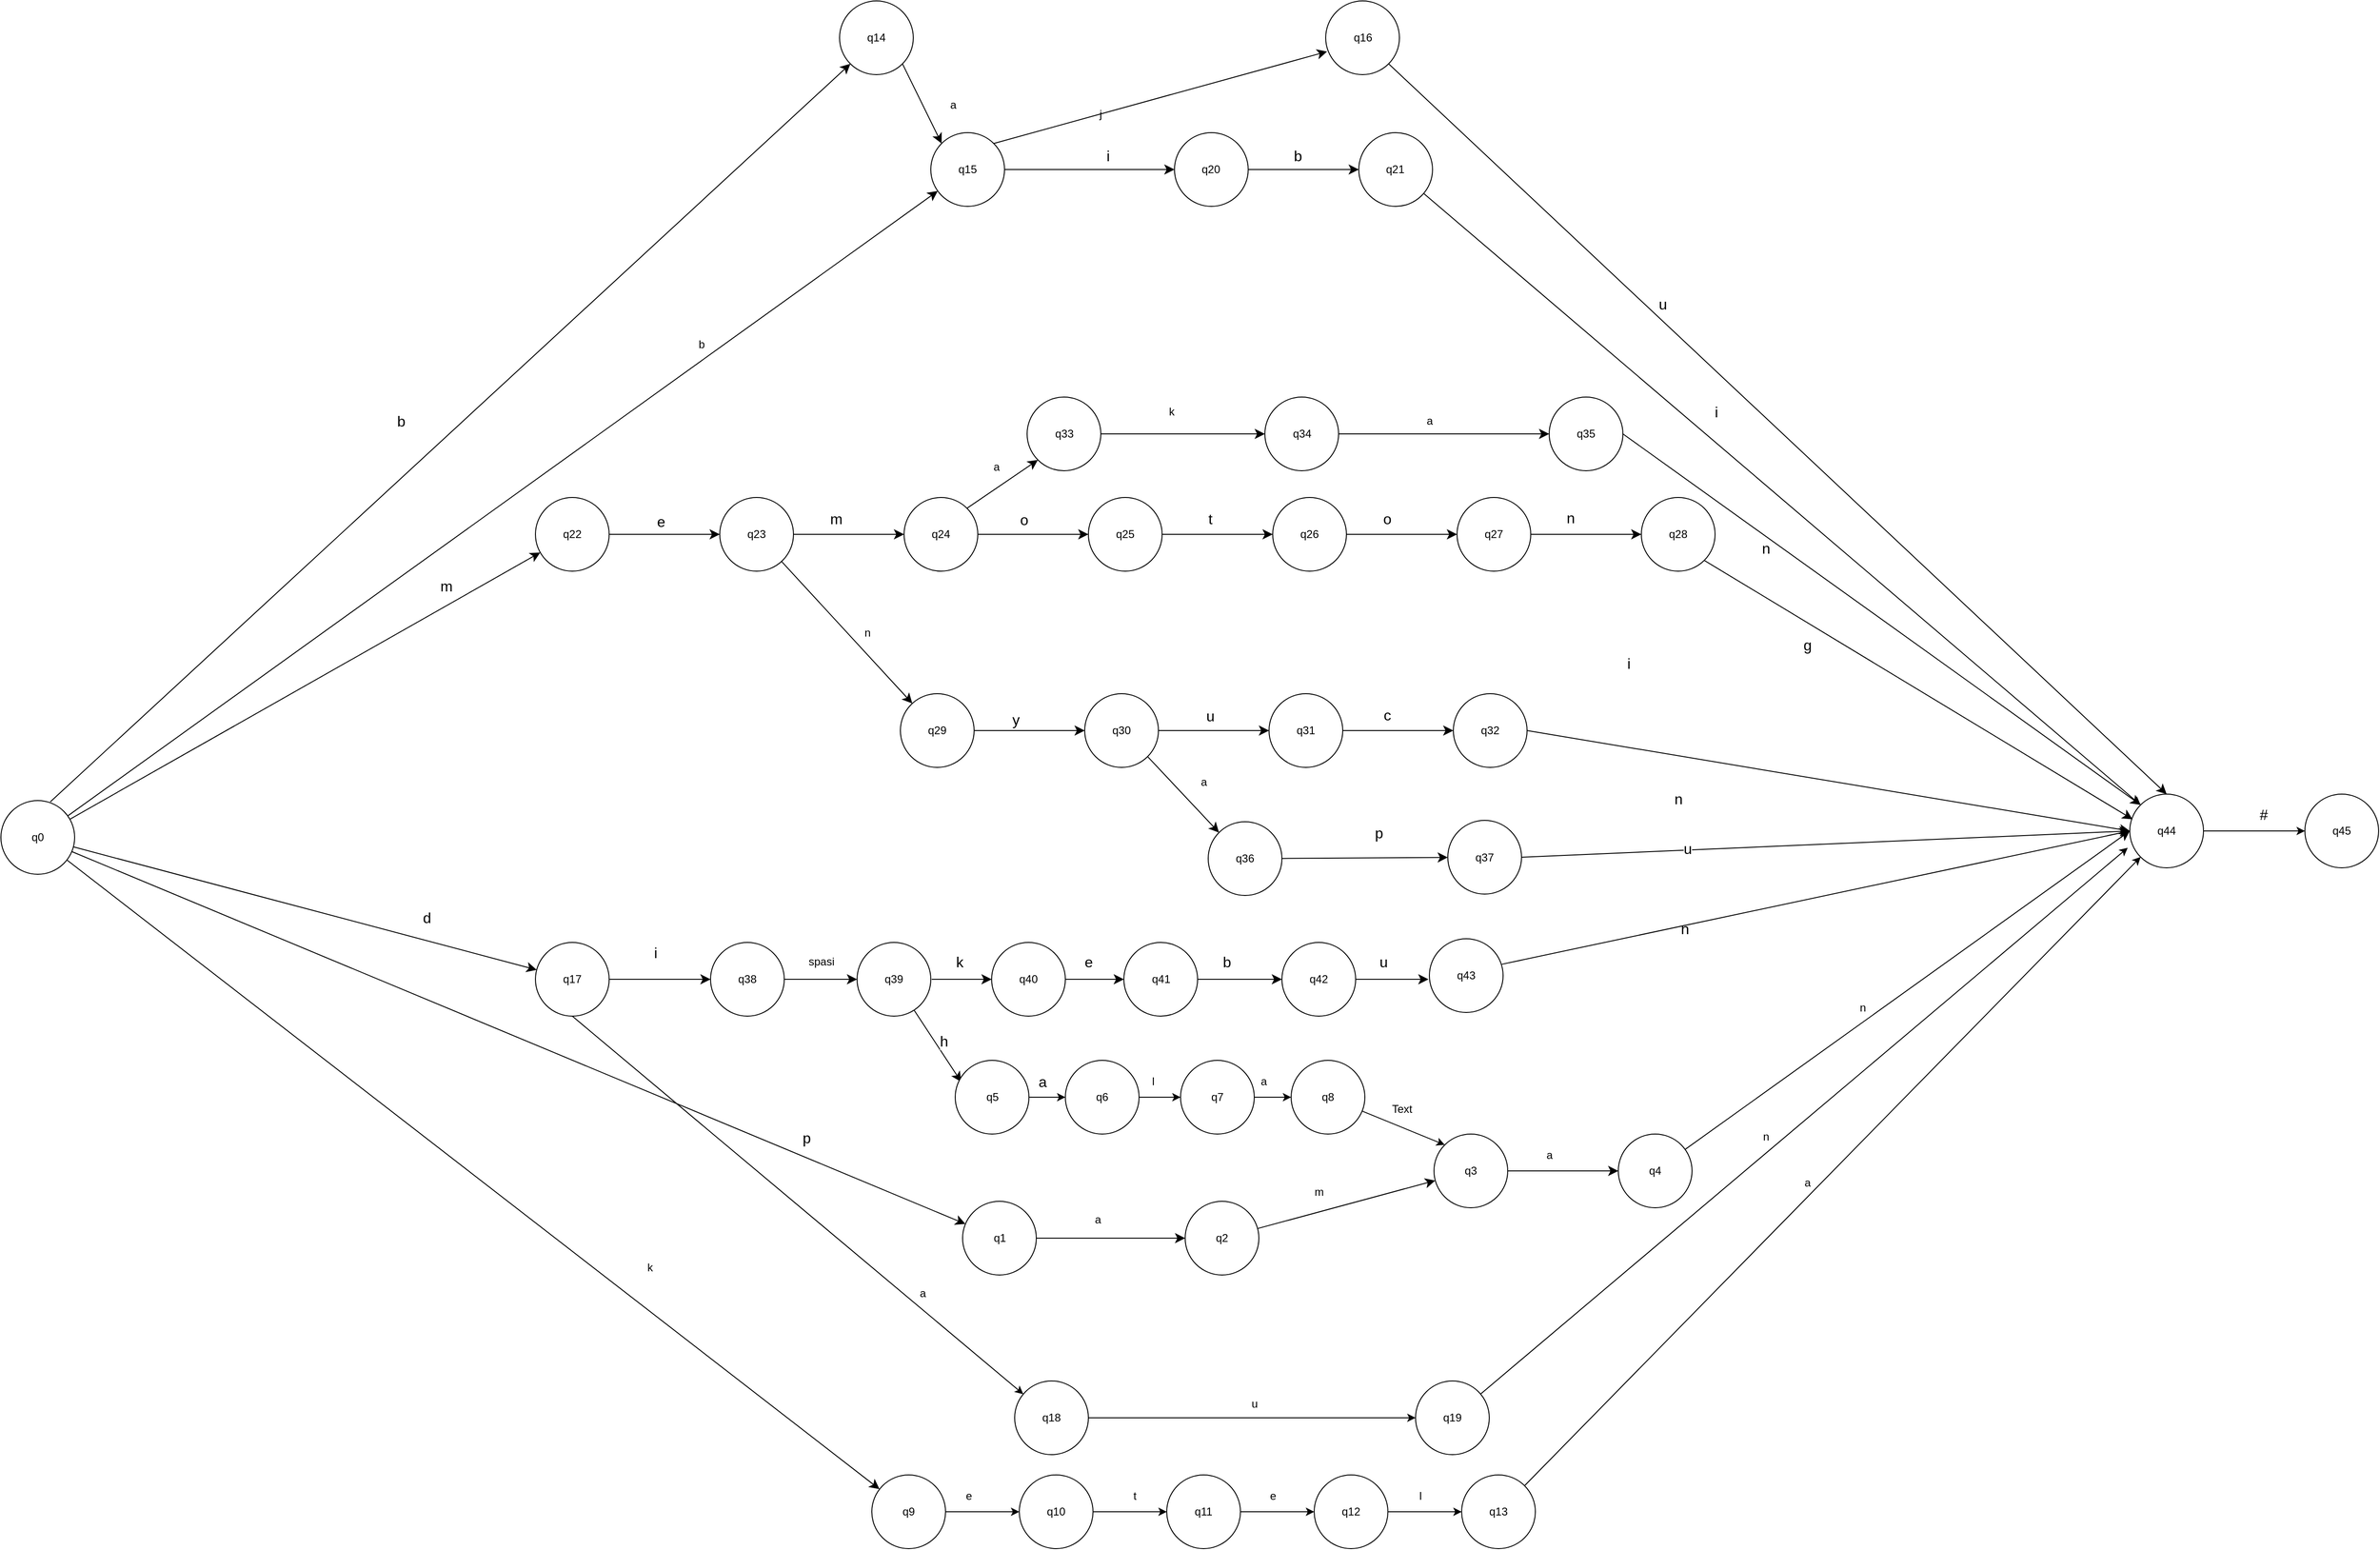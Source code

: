 <mxfile version="24.5.5" type="github">
  <diagram name="Page-1" id="Yy5H18B4V0a0MgWdvh8-">
    <mxGraphModel dx="4913" dy="2217" grid="0" gridSize="10" guides="1" tooltips="1" connect="1" arrows="1" fold="1" page="0" pageScale="1" pageWidth="850" pageHeight="1100" math="0" shadow="0">
      <root>
        <mxCell id="0" />
        <mxCell id="1" parent="0" />
        <mxCell id="9y2d5Tocywy3vzXFuplA-249" value="" style="edgeStyle=none;curved=1;rounded=0;orthogonalLoop=1;jettySize=auto;html=1;fontSize=12;startSize=8;endSize=8;" edge="1" parent="1" source="9y2d5Tocywy3vzXFuplA-254" target="9y2d5Tocywy3vzXFuplA-256">
          <mxGeometry relative="1" as="geometry" />
        </mxCell>
        <mxCell id="9y2d5Tocywy3vzXFuplA-250" value="" style="edgeStyle=none;curved=1;rounded=0;orthogonalLoop=1;jettySize=auto;html=1;fontSize=12;startSize=8;endSize=8;" edge="1" parent="1" source="9y2d5Tocywy3vzXFuplA-254" target="9y2d5Tocywy3vzXFuplA-268">
          <mxGeometry relative="1" as="geometry" />
        </mxCell>
        <mxCell id="9y2d5Tocywy3vzXFuplA-251" value="" style="edgeStyle=none;curved=1;rounded=0;orthogonalLoop=1;jettySize=auto;html=1;fontSize=12;startSize=8;endSize=8;" edge="1" parent="1" source="9y2d5Tocywy3vzXFuplA-254" target="9y2d5Tocywy3vzXFuplA-274">
          <mxGeometry relative="1" as="geometry" />
        </mxCell>
        <mxCell id="9y2d5Tocywy3vzXFuplA-252" value="" style="edgeStyle=none;curved=1;rounded=0;orthogonalLoop=1;jettySize=auto;html=1;fontSize=12;startSize=8;endSize=8;" edge="1" parent="1" source="9y2d5Tocywy3vzXFuplA-254" target="9y2d5Tocywy3vzXFuplA-302">
          <mxGeometry relative="1" as="geometry" />
        </mxCell>
        <mxCell id="9y2d5Tocywy3vzXFuplA-253" value="" style="edgeStyle=none;curved=1;rounded=0;orthogonalLoop=1;jettySize=auto;html=1;fontSize=12;startSize=8;endSize=8;" edge="1" parent="1" source="9y2d5Tocywy3vzXFuplA-254" target="9y2d5Tocywy3vzXFuplA-304">
          <mxGeometry relative="1" as="geometry" />
        </mxCell>
        <mxCell id="9y2d5Tocywy3vzXFuplA-254" value="q0" style="ellipse;whiteSpace=wrap;html=1;aspect=fixed;" vertex="1" parent="1">
          <mxGeometry x="-130" y="1018" width="80" height="80" as="geometry" />
        </mxCell>
        <mxCell id="9y2d5Tocywy3vzXFuplA-255" value="" style="edgeStyle=none;curved=1;rounded=0;orthogonalLoop=1;jettySize=auto;html=1;fontSize=12;startSize=8;endSize=8;" edge="1" parent="1" source="9y2d5Tocywy3vzXFuplA-256" target="9y2d5Tocywy3vzXFuplA-258">
          <mxGeometry relative="1" as="geometry" />
        </mxCell>
        <mxCell id="9y2d5Tocywy3vzXFuplA-256" value="q1" style="ellipse;whiteSpace=wrap;html=1;aspect=fixed;" vertex="1" parent="1">
          <mxGeometry x="913.5" y="1453" width="80" height="80" as="geometry" />
        </mxCell>
        <mxCell id="9y2d5Tocywy3vzXFuplA-257" value="" style="edgeStyle=none;curved=1;rounded=0;orthogonalLoop=1;jettySize=auto;html=1;fontSize=12;startSize=8;endSize=8;" edge="1" parent="1" source="9y2d5Tocywy3vzXFuplA-258" target="9y2d5Tocywy3vzXFuplA-260">
          <mxGeometry relative="1" as="geometry" />
        </mxCell>
        <mxCell id="9y2d5Tocywy3vzXFuplA-258" value="q2" style="ellipse;whiteSpace=wrap;html=1;aspect=fixed;" vertex="1" parent="1">
          <mxGeometry x="1155" y="1453" width="80" height="80" as="geometry" />
        </mxCell>
        <mxCell id="9y2d5Tocywy3vzXFuplA-259" value="" style="edgeStyle=none;curved=1;rounded=0;orthogonalLoop=1;jettySize=auto;html=1;fontSize=12;startSize=8;endSize=8;" edge="1" parent="1" source="9y2d5Tocywy3vzXFuplA-260" target="9y2d5Tocywy3vzXFuplA-262">
          <mxGeometry relative="1" as="geometry" />
        </mxCell>
        <mxCell id="9y2d5Tocywy3vzXFuplA-260" value="q3" style="ellipse;whiteSpace=wrap;html=1;aspect=fixed;" vertex="1" parent="1">
          <mxGeometry x="1425" y="1380" width="80" height="80" as="geometry" />
        </mxCell>
        <mxCell id="9y2d5Tocywy3vzXFuplA-261" value="" style="edgeStyle=none;curved=1;rounded=0;orthogonalLoop=1;jettySize=auto;html=1;fontSize=12;startSize=8;endSize=8;entryX=0;entryY=0.5;entryDx=0;entryDy=0;" edge="1" parent="1" source="9y2d5Tocywy3vzXFuplA-262" target="9y2d5Tocywy3vzXFuplA-265">
          <mxGeometry relative="1" as="geometry" />
        </mxCell>
        <mxCell id="9y2d5Tocywy3vzXFuplA-262" value="q4" style="ellipse;whiteSpace=wrap;html=1;aspect=fixed;" vertex="1" parent="1">
          <mxGeometry x="1625" y="1380" width="80" height="80" as="geometry" />
        </mxCell>
        <mxCell id="9y2d5Tocywy3vzXFuplA-263" value="p" style="text;html=1;align=center;verticalAlign=middle;resizable=0;points=[];autosize=1;strokeColor=none;fillColor=none;fontSize=16;" vertex="1" parent="1">
          <mxGeometry x="730" y="1368" width="27" height="31" as="geometry" />
        </mxCell>
        <mxCell id="9y2d5Tocywy3vzXFuplA-264" style="edgeStyle=orthogonalEdgeStyle;rounded=0;orthogonalLoop=1;jettySize=auto;html=1;" edge="1" parent="1" source="9y2d5Tocywy3vzXFuplA-265" target="9y2d5Tocywy3vzXFuplA-396">
          <mxGeometry relative="1" as="geometry" />
        </mxCell>
        <mxCell id="9y2d5Tocywy3vzXFuplA-265" value="q44" style="ellipse;whiteSpace=wrap;html=1;aspect=fixed;" vertex="1" parent="1">
          <mxGeometry x="2180" y="1011" width="80" height="80" as="geometry" />
        </mxCell>
        <mxCell id="9y2d5Tocywy3vzXFuplA-266" value="n" style="text;html=1;align=center;verticalAlign=middle;resizable=0;points=[];autosize=1;strokeColor=none;fillColor=none;fontSize=16;" vertex="1" parent="1">
          <mxGeometry x="1683" y="1141" width="27" height="31" as="geometry" />
        </mxCell>
        <mxCell id="9y2d5Tocywy3vzXFuplA-267" value="" style="edgeStyle=none;curved=1;rounded=0;orthogonalLoop=1;jettySize=auto;html=1;fontSize=12;startSize=8;endSize=8;" edge="1" parent="1" source="9y2d5Tocywy3vzXFuplA-268" target="9y2d5Tocywy3vzXFuplA-270">
          <mxGeometry relative="1" as="geometry" />
        </mxCell>
        <mxCell id="9y2d5Tocywy3vzXFuplA-268" value="q15" style="ellipse;whiteSpace=wrap;html=1;" vertex="1" parent="1">
          <mxGeometry x="879.0" y="293" width="80" height="80" as="geometry" />
        </mxCell>
        <mxCell id="9y2d5Tocywy3vzXFuplA-269" value="" style="edgeStyle=none;curved=1;rounded=0;orthogonalLoop=1;jettySize=auto;html=1;fontSize=12;startSize=8;endSize=8;" edge="1" parent="1" source="9y2d5Tocywy3vzXFuplA-270" target="9y2d5Tocywy3vzXFuplA-272">
          <mxGeometry relative="1" as="geometry" />
        </mxCell>
        <mxCell id="9y2d5Tocywy3vzXFuplA-270" value="q20" style="ellipse;whiteSpace=wrap;html=1;" vertex="1" parent="1">
          <mxGeometry x="1143.41" y="293" width="80" height="80" as="geometry" />
        </mxCell>
        <mxCell id="9y2d5Tocywy3vzXFuplA-271" style="rounded=0;orthogonalLoop=1;jettySize=auto;html=1;entryX=0;entryY=0;entryDx=0;entryDy=0;" edge="1" parent="1" source="9y2d5Tocywy3vzXFuplA-272" target="9y2d5Tocywy3vzXFuplA-265">
          <mxGeometry relative="1" as="geometry" />
        </mxCell>
        <mxCell id="9y2d5Tocywy3vzXFuplA-272" value="q21" style="ellipse;whiteSpace=wrap;html=1;" vertex="1" parent="1">
          <mxGeometry x="1343.41" y="293" width="80" height="80" as="geometry" />
        </mxCell>
        <mxCell id="9y2d5Tocywy3vzXFuplA-273" value="" style="edgeStyle=none;curved=1;rounded=0;orthogonalLoop=1;jettySize=auto;html=1;fontSize=12;startSize=8;endSize=8;" edge="1" parent="1" source="9y2d5Tocywy3vzXFuplA-274" target="9y2d5Tocywy3vzXFuplA-277">
          <mxGeometry relative="1" as="geometry" />
        </mxCell>
        <mxCell id="9y2d5Tocywy3vzXFuplA-274" value="q22" style="ellipse;whiteSpace=wrap;html=1;" vertex="1" parent="1">
          <mxGeometry x="450" y="689" width="80" height="80" as="geometry" />
        </mxCell>
        <mxCell id="9y2d5Tocywy3vzXFuplA-275" value="" style="edgeStyle=none;curved=1;rounded=0;orthogonalLoop=1;jettySize=auto;html=1;fontSize=12;startSize=8;endSize=8;" edge="1" parent="1" source="9y2d5Tocywy3vzXFuplA-277" target="9y2d5Tocywy3vzXFuplA-279">
          <mxGeometry relative="1" as="geometry" />
        </mxCell>
        <mxCell id="9y2d5Tocywy3vzXFuplA-276" value="" style="edgeStyle=none;curved=1;rounded=0;orthogonalLoop=1;jettySize=auto;html=1;fontSize=12;startSize=8;endSize=8;" edge="1" parent="1" source="9y2d5Tocywy3vzXFuplA-277" target="9y2d5Tocywy3vzXFuplA-289">
          <mxGeometry relative="1" as="geometry" />
        </mxCell>
        <mxCell id="9y2d5Tocywy3vzXFuplA-277" value="q23" style="ellipse;whiteSpace=wrap;html=1;" vertex="1" parent="1">
          <mxGeometry x="650" y="689" width="80" height="80" as="geometry" />
        </mxCell>
        <mxCell id="9y2d5Tocywy3vzXFuplA-278" value="" style="edgeStyle=none;curved=1;rounded=0;orthogonalLoop=1;jettySize=auto;html=1;fontSize=12;startSize=8;endSize=8;" edge="1" parent="1" source="9y2d5Tocywy3vzXFuplA-279" target="9y2d5Tocywy3vzXFuplA-281">
          <mxGeometry relative="1" as="geometry" />
        </mxCell>
        <mxCell id="9y2d5Tocywy3vzXFuplA-279" value="q24" style="ellipse;whiteSpace=wrap;html=1;" vertex="1" parent="1">
          <mxGeometry x="850" y="689" width="80" height="80" as="geometry" />
        </mxCell>
        <mxCell id="9y2d5Tocywy3vzXFuplA-280" value="" style="edgeStyle=none;curved=1;rounded=0;orthogonalLoop=1;jettySize=auto;html=1;fontSize=12;startSize=8;endSize=8;" edge="1" parent="1" source="9y2d5Tocywy3vzXFuplA-281" target="9y2d5Tocywy3vzXFuplA-283">
          <mxGeometry relative="1" as="geometry" />
        </mxCell>
        <mxCell id="9y2d5Tocywy3vzXFuplA-281" value="q25" style="ellipse;whiteSpace=wrap;html=1;" vertex="1" parent="1">
          <mxGeometry x="1050" y="689" width="80" height="80" as="geometry" />
        </mxCell>
        <mxCell id="9y2d5Tocywy3vzXFuplA-282" value="" style="edgeStyle=none;curved=1;rounded=0;orthogonalLoop=1;jettySize=auto;html=1;fontSize=12;startSize=8;endSize=8;" edge="1" parent="1" source="9y2d5Tocywy3vzXFuplA-283" target="9y2d5Tocywy3vzXFuplA-285">
          <mxGeometry relative="1" as="geometry" />
        </mxCell>
        <mxCell id="9y2d5Tocywy3vzXFuplA-283" value="q26" style="ellipse;whiteSpace=wrap;html=1;" vertex="1" parent="1">
          <mxGeometry x="1250" y="689" width="80" height="80" as="geometry" />
        </mxCell>
        <mxCell id="9y2d5Tocywy3vzXFuplA-284" value="" style="edgeStyle=none;curved=1;rounded=0;orthogonalLoop=1;jettySize=auto;html=1;fontSize=12;startSize=8;endSize=8;" edge="1" parent="1" source="9y2d5Tocywy3vzXFuplA-285" target="9y2d5Tocywy3vzXFuplA-287">
          <mxGeometry relative="1" as="geometry" />
        </mxCell>
        <mxCell id="9y2d5Tocywy3vzXFuplA-285" value="q27" style="ellipse;whiteSpace=wrap;html=1;" vertex="1" parent="1">
          <mxGeometry x="1450" y="689" width="80" height="80" as="geometry" />
        </mxCell>
        <mxCell id="9y2d5Tocywy3vzXFuplA-286" style="edgeStyle=none;curved=1;rounded=0;orthogonalLoop=1;jettySize=auto;html=1;exitX=1;exitY=1;exitDx=0;exitDy=0;entryX=0.037;entryY=0.341;entryDx=0;entryDy=0;fontSize=12;startSize=8;endSize=8;entryPerimeter=0;" edge="1" parent="1" source="9y2d5Tocywy3vzXFuplA-287" target="9y2d5Tocywy3vzXFuplA-265">
          <mxGeometry relative="1" as="geometry" />
        </mxCell>
        <mxCell id="9y2d5Tocywy3vzXFuplA-287" value="q28" style="ellipse;whiteSpace=wrap;html=1;" vertex="1" parent="1">
          <mxGeometry x="1650" y="689" width="80" height="80" as="geometry" />
        </mxCell>
        <mxCell id="9y2d5Tocywy3vzXFuplA-288" value="" style="edgeStyle=none;curved=1;rounded=0;orthogonalLoop=1;jettySize=auto;html=1;fontSize=12;startSize=8;endSize=8;" edge="1" parent="1" source="9y2d5Tocywy3vzXFuplA-289" target="9y2d5Tocywy3vzXFuplA-291">
          <mxGeometry relative="1" as="geometry" />
        </mxCell>
        <mxCell id="9y2d5Tocywy3vzXFuplA-289" value="q29" style="ellipse;whiteSpace=wrap;html=1;" vertex="1" parent="1">
          <mxGeometry x="846" y="902" width="80" height="80" as="geometry" />
        </mxCell>
        <mxCell id="9y2d5Tocywy3vzXFuplA-290" value="" style="edgeStyle=none;curved=1;rounded=0;orthogonalLoop=1;jettySize=auto;html=1;fontSize=12;startSize=8;endSize=8;" edge="1" parent="1" source="9y2d5Tocywy3vzXFuplA-291" target="9y2d5Tocywy3vzXFuplA-293">
          <mxGeometry relative="1" as="geometry" />
        </mxCell>
        <mxCell id="9y2d5Tocywy3vzXFuplA-291" value="q30" style="ellipse;whiteSpace=wrap;html=1;" vertex="1" parent="1">
          <mxGeometry x="1046" y="902" width="80" height="80" as="geometry" />
        </mxCell>
        <mxCell id="9y2d5Tocywy3vzXFuplA-292" value="" style="edgeStyle=none;curved=1;rounded=0;orthogonalLoop=1;jettySize=auto;html=1;fontSize=12;startSize=8;endSize=8;" edge="1" parent="1" source="9y2d5Tocywy3vzXFuplA-293" target="9y2d5Tocywy3vzXFuplA-295">
          <mxGeometry relative="1" as="geometry" />
        </mxCell>
        <mxCell id="9y2d5Tocywy3vzXFuplA-293" value="q31" style="ellipse;whiteSpace=wrap;html=1;" vertex="1" parent="1">
          <mxGeometry x="1246" y="902" width="80" height="80" as="geometry" />
        </mxCell>
        <mxCell id="9y2d5Tocywy3vzXFuplA-294" style="edgeStyle=none;curved=1;rounded=0;orthogonalLoop=1;jettySize=auto;html=1;exitX=1;exitY=0.5;exitDx=0;exitDy=0;fontSize=12;startSize=8;endSize=8;entryX=0;entryY=0.5;entryDx=0;entryDy=0;" edge="1" parent="1" source="9y2d5Tocywy3vzXFuplA-295" target="9y2d5Tocywy3vzXFuplA-265">
          <mxGeometry relative="1" as="geometry">
            <mxPoint x="2170" y="1050" as="targetPoint" />
          </mxGeometry>
        </mxCell>
        <mxCell id="9y2d5Tocywy3vzXFuplA-295" value="q32" style="ellipse;whiteSpace=wrap;html=1;" vertex="1" parent="1">
          <mxGeometry x="1446" y="902" width="80" height="80" as="geometry" />
        </mxCell>
        <mxCell id="9y2d5Tocywy3vzXFuplA-296" value="" style="edgeStyle=none;curved=1;rounded=0;orthogonalLoop=1;jettySize=auto;html=1;fontSize=12;startSize=8;endSize=8;" edge="1" parent="1" source="9y2d5Tocywy3vzXFuplA-297" target="9y2d5Tocywy3vzXFuplA-298">
          <mxGeometry relative="1" as="geometry" />
        </mxCell>
        <mxCell id="9y2d5Tocywy3vzXFuplA-297" value="q36" style="ellipse;whiteSpace=wrap;html=1;" vertex="1" parent="1">
          <mxGeometry x="1180" y="1041" width="80" height="80" as="geometry" />
        </mxCell>
        <mxCell id="9y2d5Tocywy3vzXFuplA-298" value="q37" style="ellipse;whiteSpace=wrap;html=1;" vertex="1" parent="1">
          <mxGeometry x="1440" y="1039.5" width="80" height="80" as="geometry" />
        </mxCell>
        <mxCell id="9y2d5Tocywy3vzXFuplA-299" style="edgeStyle=none;curved=1;rounded=0;orthogonalLoop=1;jettySize=auto;html=1;exitX=1;exitY=0.5;exitDx=0;exitDy=0;entryX=0;entryY=0.5;entryDx=0;entryDy=0;fontSize=12;startSize=8;endSize=8;" edge="1" parent="1" source="9y2d5Tocywy3vzXFuplA-298" target="9y2d5Tocywy3vzXFuplA-265">
          <mxGeometry relative="1" as="geometry" />
        </mxCell>
        <mxCell id="9y2d5Tocywy3vzXFuplA-300" value="&lt;font style=&quot;font-size: 16px;&quot;&gt;u&lt;/font&gt;" style="edgeLabel;html=1;align=center;verticalAlign=middle;resizable=0;points=[];" connectable="0" vertex="1" parent="9y2d5Tocywy3vzXFuplA-299">
          <mxGeometry x="-0.453" y="2" relative="1" as="geometry">
            <mxPoint as="offset" />
          </mxGeometry>
        </mxCell>
        <mxCell id="9y2d5Tocywy3vzXFuplA-301" value="" style="rounded=0;orthogonalLoop=1;jettySize=auto;html=1;exitX=0.5;exitY=1;exitDx=0;exitDy=0;" edge="1" parent="1" source="9y2d5Tocywy3vzXFuplA-302" target="9y2d5Tocywy3vzXFuplA-384">
          <mxGeometry relative="1" as="geometry" />
        </mxCell>
        <mxCell id="9y2d5Tocywy3vzXFuplA-302" value="q17" style="ellipse;whiteSpace=wrap;html=1;" vertex="1" parent="1">
          <mxGeometry x="450" y="1172" width="80" height="80" as="geometry" />
        </mxCell>
        <mxCell id="9y2d5Tocywy3vzXFuplA-303" value="" style="edgeStyle=orthogonalEdgeStyle;rounded=0;orthogonalLoop=1;jettySize=auto;html=1;" edge="1" parent="1" source="9y2d5Tocywy3vzXFuplA-304" target="9y2d5Tocywy3vzXFuplA-367">
          <mxGeometry relative="1" as="geometry" />
        </mxCell>
        <mxCell id="9y2d5Tocywy3vzXFuplA-304" value="q9" style="ellipse;whiteSpace=wrap;html=1;" vertex="1" parent="1">
          <mxGeometry x="815" y="1750" width="80" height="80" as="geometry" />
        </mxCell>
        <mxCell id="9y2d5Tocywy3vzXFuplA-305" value="b" style="text;html=1;align=center;verticalAlign=middle;resizable=0;points=[];autosize=1;strokeColor=none;fillColor=none;fontSize=16;" vertex="1" parent="1">
          <mxGeometry x="290" y="590" width="27" height="31" as="geometry" />
        </mxCell>
        <mxCell id="9y2d5Tocywy3vzXFuplA-306" value="i" style="text;html=1;align=center;verticalAlign=middle;resizable=0;points=[];autosize=1;strokeColor=none;fillColor=none;fontSize=16;" vertex="1" parent="1">
          <mxGeometry x="1059.91" y="302.5" width="22" height="31" as="geometry" />
        </mxCell>
        <mxCell id="9y2d5Tocywy3vzXFuplA-307" value="b" style="text;html=1;align=center;verticalAlign=middle;resizable=0;points=[];autosize=1;strokeColor=none;fillColor=none;fontSize=16;" vertex="1" parent="1">
          <mxGeometry x="1263.41" y="302.5" width="27" height="31" as="geometry" />
        </mxCell>
        <mxCell id="9y2d5Tocywy3vzXFuplA-308" value="i" style="text;html=1;align=center;verticalAlign=middle;resizable=0;points=[];autosize=1;strokeColor=none;fillColor=none;fontSize=16;" vertex="1" parent="1">
          <mxGeometry x="1720" y="580" width="22" height="31" as="geometry" />
        </mxCell>
        <mxCell id="9y2d5Tocywy3vzXFuplA-309" value="m" style="text;html=1;align=center;verticalAlign=middle;resizable=0;points=[];autosize=1;strokeColor=none;fillColor=none;fontSize=16;" vertex="1" parent="1">
          <mxGeometry x="337" y="769" width="31" height="31" as="geometry" />
        </mxCell>
        <mxCell id="9y2d5Tocywy3vzXFuplA-310" value="e" style="text;html=1;align=center;verticalAlign=middle;resizable=0;points=[];autosize=1;strokeColor=none;fillColor=none;fontSize=16;" vertex="1" parent="1">
          <mxGeometry x="572.5" y="699.5" width="27" height="31" as="geometry" />
        </mxCell>
        <mxCell id="9y2d5Tocywy3vzXFuplA-311" value="m" style="text;html=1;align=center;verticalAlign=middle;resizable=0;points=[];autosize=1;strokeColor=none;fillColor=none;fontSize=16;" vertex="1" parent="1">
          <mxGeometry x="760.5" y="696.5" width="31" height="31" as="geometry" />
        </mxCell>
        <mxCell id="9y2d5Tocywy3vzXFuplA-312" value="o" style="text;html=1;align=center;verticalAlign=middle;resizable=0;points=[];autosize=1;strokeColor=none;fillColor=none;fontSize=16;" vertex="1" parent="1">
          <mxGeometry x="966.5" y="697.5" width="27" height="31" as="geometry" />
        </mxCell>
        <mxCell id="9y2d5Tocywy3vzXFuplA-313" value="t" style="text;html=1;align=center;verticalAlign=middle;resizable=0;points=[];autosize=1;strokeColor=none;fillColor=none;fontSize=16;" vertex="1" parent="1">
          <mxGeometry x="1170.5" y="696.5" width="22" height="31" as="geometry" />
        </mxCell>
        <mxCell id="9y2d5Tocywy3vzXFuplA-314" value="o" style="text;html=1;align=center;verticalAlign=middle;resizable=0;points=[];autosize=1;strokeColor=none;fillColor=none;fontSize=16;" vertex="1" parent="1">
          <mxGeometry x="1360.5" y="696.5" width="27" height="31" as="geometry" />
        </mxCell>
        <mxCell id="9y2d5Tocywy3vzXFuplA-315" value="n" style="text;html=1;align=center;verticalAlign=middle;resizable=0;points=[];autosize=1;strokeColor=none;fillColor=none;fontSize=16;" vertex="1" parent="1">
          <mxGeometry x="1559.5" y="695.5" width="27" height="31" as="geometry" />
        </mxCell>
        <mxCell id="9y2d5Tocywy3vzXFuplA-316" value="g" style="text;html=1;align=center;verticalAlign=middle;resizable=0;points=[];autosize=1;strokeColor=none;fillColor=none;fontSize=16;" vertex="1" parent="1">
          <mxGeometry x="1816.5" y="833" width="27" height="31" as="geometry" />
        </mxCell>
        <mxCell id="9y2d5Tocywy3vzXFuplA-317" value="y" style="text;html=1;align=center;verticalAlign=middle;resizable=0;points=[];autosize=1;strokeColor=none;fillColor=none;fontSize=16;" vertex="1" parent="1">
          <mxGeometry x="955.5" y="914.5" width="30" height="30" as="geometry" />
        </mxCell>
        <mxCell id="9y2d5Tocywy3vzXFuplA-318" value="u" style="text;html=1;align=center;verticalAlign=middle;resizable=0;points=[];autosize=1;strokeColor=none;fillColor=none;fontSize=16;" vertex="1" parent="1">
          <mxGeometry x="1168.5" y="910" width="27" height="31" as="geometry" />
        </mxCell>
        <mxCell id="9y2d5Tocywy3vzXFuplA-319" value="c" style="text;html=1;align=center;verticalAlign=middle;resizable=0;points=[];autosize=1;strokeColor=none;fillColor=none;fontSize=16;" vertex="1" parent="1">
          <mxGeometry x="1360.5" y="909.5" width="26" height="31" as="geometry" />
        </mxCell>
        <mxCell id="9y2d5Tocywy3vzXFuplA-320" value="i" style="text;html=1;align=center;verticalAlign=middle;resizable=0;points=[];autosize=1;strokeColor=none;fillColor=none;fontSize=16;" vertex="1" parent="1">
          <mxGeometry x="1625" y="853" width="22" height="31" as="geometry" />
        </mxCell>
        <mxCell id="9y2d5Tocywy3vzXFuplA-321" value="p" style="text;html=1;align=center;verticalAlign=middle;resizable=0;points=[];autosize=1;strokeColor=none;fillColor=none;fontSize=16;" vertex="1" parent="1">
          <mxGeometry x="1350" y="1038" width="30" height="30" as="geometry" />
        </mxCell>
        <mxCell id="9y2d5Tocywy3vzXFuplA-322" value="n" style="text;html=1;align=center;verticalAlign=middle;resizable=0;points=[];autosize=1;strokeColor=none;fillColor=none;" vertex="1" parent="1">
          <mxGeometry x="795" y="821" width="30" height="30" as="geometry" />
        </mxCell>
        <mxCell id="9y2d5Tocywy3vzXFuplA-323" value="" style="edgeStyle=none;curved=1;rounded=0;orthogonalLoop=1;jettySize=auto;html=1;fontSize=12;startSize=8;endSize=8;exitX=1;exitY=1;exitDx=0;exitDy=0;entryX=0;entryY=0;entryDx=0;entryDy=0;" edge="1" parent="1" source="9y2d5Tocywy3vzXFuplA-291" target="9y2d5Tocywy3vzXFuplA-297">
          <mxGeometry relative="1" as="geometry">
            <mxPoint x="1126" y="1013" as="sourcePoint" />
            <mxPoint x="1180" y="1063" as="targetPoint" />
          </mxGeometry>
        </mxCell>
        <mxCell id="9y2d5Tocywy3vzXFuplA-324" value="a" style="text;html=1;align=center;verticalAlign=middle;resizable=0;points=[];autosize=1;strokeColor=none;fillColor=none;" vertex="1" parent="1">
          <mxGeometry x="1160" y="983" width="30" height="30" as="geometry" />
        </mxCell>
        <mxCell id="9y2d5Tocywy3vzXFuplA-325" value="q33" style="ellipse;whiteSpace=wrap;html=1;" vertex="1" parent="1">
          <mxGeometry x="983.5" y="580" width="80" height="80" as="geometry" />
        </mxCell>
        <mxCell id="9y2d5Tocywy3vzXFuplA-326" value="q34" style="ellipse;whiteSpace=wrap;html=1;" vertex="1" parent="1">
          <mxGeometry x="1241.5" y="580" width="80" height="80" as="geometry" />
        </mxCell>
        <mxCell id="9y2d5Tocywy3vzXFuplA-327" value="q35" style="ellipse;whiteSpace=wrap;html=1;" vertex="1" parent="1">
          <mxGeometry x="1550" y="580" width="80" height="80" as="geometry" />
        </mxCell>
        <mxCell id="9y2d5Tocywy3vzXFuplA-328" value="" style="edgeStyle=none;curved=1;rounded=0;orthogonalLoop=1;jettySize=auto;html=1;fontSize=12;startSize=8;endSize=8;exitX=1;exitY=0;exitDx=0;exitDy=0;entryX=0;entryY=1;entryDx=0;entryDy=0;" edge="1" parent="1" source="9y2d5Tocywy3vzXFuplA-279" target="9y2d5Tocywy3vzXFuplA-325">
          <mxGeometry relative="1" as="geometry">
            <mxPoint x="895" y="673" as="sourcePoint" />
            <mxPoint x="1015" y="673" as="targetPoint" />
          </mxGeometry>
        </mxCell>
        <mxCell id="9y2d5Tocywy3vzXFuplA-329" value="a" style="text;html=1;align=center;verticalAlign=middle;resizable=0;points=[];autosize=1;strokeColor=none;fillColor=none;" vertex="1" parent="1">
          <mxGeometry x="935" y="641" width="30" height="30" as="geometry" />
        </mxCell>
        <mxCell id="9y2d5Tocywy3vzXFuplA-330" value="" style="edgeStyle=none;curved=1;rounded=0;orthogonalLoop=1;jettySize=auto;html=1;fontSize=12;startSize=8;endSize=8;exitX=1;exitY=0.5;exitDx=0;exitDy=0;entryX=0;entryY=0.5;entryDx=0;entryDy=0;" edge="1" parent="1" source="9y2d5Tocywy3vzXFuplA-325" target="9y2d5Tocywy3vzXFuplA-326">
          <mxGeometry relative="1" as="geometry">
            <mxPoint x="1075.5" y="635.5" as="sourcePoint" />
            <mxPoint x="1195.5" y="635.5" as="targetPoint" />
          </mxGeometry>
        </mxCell>
        <mxCell id="9y2d5Tocywy3vzXFuplA-331" value="k" style="text;html=1;align=center;verticalAlign=middle;resizable=0;points=[];autosize=1;strokeColor=none;fillColor=none;" vertex="1" parent="1">
          <mxGeometry x="1125" y="581" width="30" height="30" as="geometry" />
        </mxCell>
        <mxCell id="9y2d5Tocywy3vzXFuplA-332" value="" style="edgeStyle=none;curved=1;rounded=0;orthogonalLoop=1;jettySize=auto;html=1;fontSize=12;startSize=8;endSize=8;exitX=1;exitY=0.5;exitDx=0;exitDy=0;entryX=0;entryY=0.5;entryDx=0;entryDy=0;" edge="1" parent="1" source="9y2d5Tocywy3vzXFuplA-326" target="9y2d5Tocywy3vzXFuplA-327">
          <mxGeometry relative="1" as="geometry">
            <mxPoint x="1387.5" y="619.17" as="sourcePoint" />
            <mxPoint x="1507.5" y="619.17" as="targetPoint" />
          </mxGeometry>
        </mxCell>
        <mxCell id="9y2d5Tocywy3vzXFuplA-333" value="a" style="text;html=1;align=center;verticalAlign=middle;resizable=0;points=[];autosize=1;strokeColor=none;fillColor=none;" vertex="1" parent="1">
          <mxGeometry x="1405" y="591" width="30" height="30" as="geometry" />
        </mxCell>
        <mxCell id="9y2d5Tocywy3vzXFuplA-334" value="" style="edgeStyle=none;curved=1;rounded=0;orthogonalLoop=1;jettySize=auto;html=1;fontSize=12;startSize=8;endSize=8;exitX=1;exitY=0.5;exitDx=0;exitDy=0;entryX=0;entryY=0;entryDx=0;entryDy=0;" edge="1" parent="1" source="9y2d5Tocywy3vzXFuplA-327" target="9y2d5Tocywy3vzXFuplA-265">
          <mxGeometry relative="1" as="geometry">
            <mxPoint x="1650" y="518" as="sourcePoint" />
            <mxPoint x="1770" y="518" as="targetPoint" />
          </mxGeometry>
        </mxCell>
        <mxCell id="9y2d5Tocywy3vzXFuplA-335" value="&lt;font style=&quot;font-size: 16px;&quot;&gt;n&lt;/font&gt;" style="text;html=1;align=center;verticalAlign=middle;resizable=0;points=[];autosize=1;strokeColor=none;fillColor=none;" vertex="1" parent="1">
          <mxGeometry x="1770" y="728.5" width="30" height="30" as="geometry" />
        </mxCell>
        <mxCell id="9y2d5Tocywy3vzXFuplA-336" value="" style="edgeStyle=none;curved=1;rounded=0;orthogonalLoop=1;jettySize=auto;html=1;fontSize=12;startSize=8;endSize=8;exitX=1;exitY=0.5;exitDx=0;exitDy=0;" edge="1" parent="1" source="9y2d5Tocywy3vzXFuplA-302" target="9y2d5Tocywy3vzXFuplA-337">
          <mxGeometry relative="1" as="geometry">
            <mxPoint x="550" y="1200" as="sourcePoint" />
            <mxPoint x="670" y="1200" as="targetPoint" />
            <Array as="points" />
          </mxGeometry>
        </mxCell>
        <mxCell id="9y2d5Tocywy3vzXFuplA-337" value="q38" style="ellipse;whiteSpace=wrap;html=1;" vertex="1" parent="1">
          <mxGeometry x="640" y="1172" width="80" height="80" as="geometry" />
        </mxCell>
        <mxCell id="9y2d5Tocywy3vzXFuplA-338" value="&lt;font style=&quot;font-size: 16px;&quot;&gt;i&lt;/font&gt;" style="text;html=1;align=center;verticalAlign=middle;resizable=0;points=[];autosize=1;strokeColor=none;fillColor=none;" vertex="1" parent="1">
          <mxGeometry x="565" y="1168" width="30" height="30" as="geometry" />
        </mxCell>
        <mxCell id="9y2d5Tocywy3vzXFuplA-339" value="q39" style="ellipse;whiteSpace=wrap;html=1;" vertex="1" parent="1">
          <mxGeometry x="799" y="1172" width="80" height="80" as="geometry" />
        </mxCell>
        <mxCell id="9y2d5Tocywy3vzXFuplA-340" value="" style="edgeStyle=none;curved=1;rounded=0;orthogonalLoop=1;jettySize=auto;html=1;fontSize=12;startSize=8;endSize=8;exitX=1;exitY=0.5;exitDx=0;exitDy=0;entryX=0;entryY=0.5;entryDx=0;entryDy=0;" edge="1" parent="1" source="9y2d5Tocywy3vzXFuplA-337" target="9y2d5Tocywy3vzXFuplA-339">
          <mxGeometry relative="1" as="geometry">
            <mxPoint x="728.5" y="1222" as="sourcePoint" />
            <mxPoint x="800" y="1220" as="targetPoint" />
            <Array as="points" />
          </mxGeometry>
        </mxCell>
        <mxCell id="9y2d5Tocywy3vzXFuplA-341" value="spasi" style="text;html=1;align=center;verticalAlign=middle;resizable=0;points=[];autosize=1;strokeColor=none;fillColor=none;" vertex="1" parent="1">
          <mxGeometry x="735" y="1178" width="50" height="30" as="geometry" />
        </mxCell>
        <mxCell id="9y2d5Tocywy3vzXFuplA-342" value="q40" style="ellipse;whiteSpace=wrap;html=1;" vertex="1" parent="1">
          <mxGeometry x="945" y="1172" width="80" height="80" as="geometry" />
        </mxCell>
        <mxCell id="9y2d5Tocywy3vzXFuplA-343" value="q41" style="ellipse;whiteSpace=wrap;html=1;" vertex="1" parent="1">
          <mxGeometry x="1088.5" y="1172" width="80" height="80" as="geometry" />
        </mxCell>
        <mxCell id="9y2d5Tocywy3vzXFuplA-344" value="q42" style="ellipse;whiteSpace=wrap;html=1;" vertex="1" parent="1">
          <mxGeometry x="1260" y="1172" width="80" height="80" as="geometry" />
        </mxCell>
        <mxCell id="9y2d5Tocywy3vzXFuplA-345" value="q43" style="ellipse;whiteSpace=wrap;html=1;" vertex="1" parent="1">
          <mxGeometry x="1420" y="1168" width="80" height="80" as="geometry" />
        </mxCell>
        <mxCell id="9y2d5Tocywy3vzXFuplA-346" value="" style="edgeStyle=none;curved=1;rounded=0;orthogonalLoop=1;jettySize=auto;html=1;fontSize=12;startSize=8;endSize=8;entryX=0;entryY=0.5;entryDx=0;entryDy=0;" edge="1" parent="1" target="9y2d5Tocywy3vzXFuplA-342">
          <mxGeometry relative="1" as="geometry">
            <mxPoint x="880" y="1212" as="sourcePoint" />
            <mxPoint x="809" y="1222" as="targetPoint" />
            <Array as="points" />
          </mxGeometry>
        </mxCell>
        <mxCell id="9y2d5Tocywy3vzXFuplA-347" value="" style="edgeStyle=none;curved=1;rounded=0;orthogonalLoop=1;jettySize=auto;html=1;fontSize=12;startSize=8;endSize=8;exitX=1;exitY=0.5;exitDx=0;exitDy=0;entryX=0;entryY=0.5;entryDx=0;entryDy=0;" edge="1" parent="1" source="9y2d5Tocywy3vzXFuplA-342" target="9y2d5Tocywy3vzXFuplA-343">
          <mxGeometry relative="1" as="geometry">
            <mxPoint x="1015" y="1240" as="sourcePoint" />
            <mxPoint x="1085" y="1208" as="targetPoint" />
            <Array as="points" />
          </mxGeometry>
        </mxCell>
        <mxCell id="9y2d5Tocywy3vzXFuplA-348" value="" style="edgeStyle=none;curved=1;rounded=0;orthogonalLoop=1;jettySize=auto;html=1;fontSize=12;startSize=8;endSize=8;exitX=1;exitY=0.5;exitDx=0;exitDy=0;entryX=0;entryY=0.5;entryDx=0;entryDy=0;" edge="1" parent="1" source="9y2d5Tocywy3vzXFuplA-343" target="9y2d5Tocywy3vzXFuplA-344">
          <mxGeometry relative="1" as="geometry">
            <mxPoint x="1171" y="1177.05" as="sourcePoint" />
            <mxPoint x="1250" y="1177.05" as="targetPoint" />
            <Array as="points" />
          </mxGeometry>
        </mxCell>
        <mxCell id="9y2d5Tocywy3vzXFuplA-349" value="" style="edgeStyle=none;curved=1;rounded=0;orthogonalLoop=1;jettySize=auto;html=1;fontSize=12;startSize=8;endSize=8;exitX=1;exitY=0.5;exitDx=0;exitDy=0;" edge="1" parent="1" source="9y2d5Tocywy3vzXFuplA-344">
          <mxGeometry relative="1" as="geometry">
            <mxPoint x="1350" y="1230" as="sourcePoint" />
            <mxPoint x="1419" y="1212" as="targetPoint" />
            <Array as="points" />
          </mxGeometry>
        </mxCell>
        <mxCell id="9y2d5Tocywy3vzXFuplA-350" value="&lt;font style=&quot;font-size: 16px;&quot;&gt;k&lt;/font&gt;" style="text;html=1;align=center;verticalAlign=middle;resizable=0;points=[];autosize=1;strokeColor=none;fillColor=none;" vertex="1" parent="1">
          <mxGeometry x="895" y="1178" width="30" height="30" as="geometry" />
        </mxCell>
        <mxCell id="9y2d5Tocywy3vzXFuplA-351" value="&lt;font style=&quot;font-size: 16px;&quot;&gt;e&lt;/font&gt;" style="text;html=1;align=center;verticalAlign=middle;resizable=0;points=[];autosize=1;strokeColor=none;fillColor=none;" vertex="1" parent="1">
          <mxGeometry x="1035" y="1178" width="30" height="30" as="geometry" />
        </mxCell>
        <mxCell id="9y2d5Tocywy3vzXFuplA-352" value="&lt;font style=&quot;font-size: 16px;&quot;&gt;b&lt;/font&gt;" style="text;html=1;align=center;verticalAlign=middle;resizable=0;points=[];autosize=1;strokeColor=none;fillColor=none;" vertex="1" parent="1">
          <mxGeometry x="1185" y="1178" width="30" height="30" as="geometry" />
        </mxCell>
        <mxCell id="9y2d5Tocywy3vzXFuplA-353" value="&lt;font style=&quot;font-size: 16px;&quot;&gt;u&lt;/font&gt;" style="text;html=1;align=center;verticalAlign=middle;resizable=0;points=[];autosize=1;strokeColor=none;fillColor=none;" vertex="1" parent="1">
          <mxGeometry x="1355" y="1178" width="30" height="30" as="geometry" />
        </mxCell>
        <mxCell id="9y2d5Tocywy3vzXFuplA-354" value="" style="edgeStyle=none;curved=1;rounded=0;orthogonalLoop=1;jettySize=auto;html=1;fontSize=12;startSize=8;endSize=8;exitX=0.984;exitY=0.346;exitDx=0;exitDy=0;exitPerimeter=0;entryX=0;entryY=0.5;entryDx=0;entryDy=0;" edge="1" parent="1" source="9y2d5Tocywy3vzXFuplA-345" target="9y2d5Tocywy3vzXFuplA-265">
          <mxGeometry relative="1" as="geometry">
            <mxPoint x="1520" y="1182.47" as="sourcePoint" />
            <mxPoint x="1599" y="1182.47" as="targetPoint" />
            <Array as="points" />
          </mxGeometry>
        </mxCell>
        <mxCell id="9y2d5Tocywy3vzXFuplA-355" value="&lt;font style=&quot;font-size: 16px;&quot;&gt;n&lt;/font&gt;" style="text;html=1;align=center;verticalAlign=middle;resizable=0;points=[];autosize=1;strokeColor=none;fillColor=none;" vertex="1" parent="1">
          <mxGeometry x="1675" y="1001" width="30" height="30" as="geometry" />
        </mxCell>
        <mxCell id="9y2d5Tocywy3vzXFuplA-356" value="" style="edgeStyle=none;curved=1;rounded=0;orthogonalLoop=1;jettySize=auto;html=1;fontSize=12;startSize=8;endSize=8;entryX=0.081;entryY=0.292;entryDx=0;entryDy=0;entryPerimeter=0;" edge="1" parent="1" source="9y2d5Tocywy3vzXFuplA-339" target="9y2d5Tocywy3vzXFuplA-359">
          <mxGeometry relative="1" as="geometry">
            <mxPoint x="810" y="1300" as="sourcePoint" />
            <mxPoint x="889" y="1300" as="targetPoint" />
            <Array as="points" />
          </mxGeometry>
        </mxCell>
        <mxCell id="9y2d5Tocywy3vzXFuplA-357" value="&lt;font style=&quot;font-size: 16px;&quot;&gt;h&lt;/font&gt;" style="edgeLabel;html=1;align=center;verticalAlign=middle;resizable=0;points=[];" connectable="0" vertex="1" parent="9y2d5Tocywy3vzXFuplA-356">
          <mxGeometry x="-0.014" y="8" relative="1" as="geometry">
            <mxPoint y="-1" as="offset" />
          </mxGeometry>
        </mxCell>
        <mxCell id="9y2d5Tocywy3vzXFuplA-358" style="edgeStyle=orthogonalEdgeStyle;rounded=0;orthogonalLoop=1;jettySize=auto;html=1;entryX=0;entryY=0.5;entryDx=0;entryDy=0;" edge="1" parent="1" source="9y2d5Tocywy3vzXFuplA-359" target="9y2d5Tocywy3vzXFuplA-361">
          <mxGeometry relative="1" as="geometry" />
        </mxCell>
        <mxCell id="9y2d5Tocywy3vzXFuplA-359" value="q5" style="ellipse;whiteSpace=wrap;html=1;" vertex="1" parent="1">
          <mxGeometry x="905.5" y="1300" width="80" height="80" as="geometry" />
        </mxCell>
        <mxCell id="9y2d5Tocywy3vzXFuplA-360" style="edgeStyle=orthogonalEdgeStyle;rounded=0;orthogonalLoop=1;jettySize=auto;html=1;entryX=0;entryY=0.5;entryDx=0;entryDy=0;" edge="1" parent="1" source="9y2d5Tocywy3vzXFuplA-361" target="9y2d5Tocywy3vzXFuplA-363">
          <mxGeometry relative="1" as="geometry" />
        </mxCell>
        <mxCell id="9y2d5Tocywy3vzXFuplA-361" value="q6" style="ellipse;whiteSpace=wrap;html=1;" vertex="1" parent="1">
          <mxGeometry x="1025" y="1300" width="80" height="80" as="geometry" />
        </mxCell>
        <mxCell id="9y2d5Tocywy3vzXFuplA-362" style="edgeStyle=orthogonalEdgeStyle;rounded=0;orthogonalLoop=1;jettySize=auto;html=1;entryX=0;entryY=0.5;entryDx=0;entryDy=0;" edge="1" parent="1" source="9y2d5Tocywy3vzXFuplA-363" target="9y2d5Tocywy3vzXFuplA-365">
          <mxGeometry relative="1" as="geometry" />
        </mxCell>
        <mxCell id="9y2d5Tocywy3vzXFuplA-363" value="q7" style="ellipse;whiteSpace=wrap;html=1;" vertex="1" parent="1">
          <mxGeometry x="1150" y="1300" width="80" height="80" as="geometry" />
        </mxCell>
        <mxCell id="9y2d5Tocywy3vzXFuplA-364" style="rounded=0;orthogonalLoop=1;jettySize=auto;html=1;entryX=0;entryY=0;entryDx=0;entryDy=0;" edge="1" parent="1" source="9y2d5Tocywy3vzXFuplA-365" target="9y2d5Tocywy3vzXFuplA-260">
          <mxGeometry relative="1" as="geometry" />
        </mxCell>
        <mxCell id="9y2d5Tocywy3vzXFuplA-365" value="q8" style="ellipse;whiteSpace=wrap;html=1;" vertex="1" parent="1">
          <mxGeometry x="1270" y="1300" width="80" height="80" as="geometry" />
        </mxCell>
        <mxCell id="9y2d5Tocywy3vzXFuplA-366" value="" style="edgeStyle=orthogonalEdgeStyle;rounded=0;orthogonalLoop=1;jettySize=auto;html=1;" edge="1" parent="1" source="9y2d5Tocywy3vzXFuplA-367" target="9y2d5Tocywy3vzXFuplA-369">
          <mxGeometry relative="1" as="geometry" />
        </mxCell>
        <mxCell id="9y2d5Tocywy3vzXFuplA-367" value="q10" style="ellipse;whiteSpace=wrap;html=1;" vertex="1" parent="1">
          <mxGeometry x="975" y="1750" width="80" height="80" as="geometry" />
        </mxCell>
        <mxCell id="9y2d5Tocywy3vzXFuplA-368" value="" style="edgeStyle=orthogonalEdgeStyle;rounded=0;orthogonalLoop=1;jettySize=auto;html=1;" edge="1" parent="1" source="9y2d5Tocywy3vzXFuplA-369" target="9y2d5Tocywy3vzXFuplA-370">
          <mxGeometry relative="1" as="geometry" />
        </mxCell>
        <mxCell id="9y2d5Tocywy3vzXFuplA-369" value="q11" style="ellipse;whiteSpace=wrap;html=1;" vertex="1" parent="1">
          <mxGeometry x="1135" y="1750" width="80" height="80" as="geometry" />
        </mxCell>
        <mxCell id="9y2d5Tocywy3vzXFuplA-370" value="q12" style="ellipse;whiteSpace=wrap;html=1;" vertex="1" parent="1">
          <mxGeometry x="1295" y="1750" width="80" height="80" as="geometry" />
        </mxCell>
        <mxCell id="9y2d5Tocywy3vzXFuplA-371" style="rounded=0;orthogonalLoop=1;jettySize=auto;html=1;exitX=1;exitY=0;exitDx=0;exitDy=0;entryX=0;entryY=1;entryDx=0;entryDy=0;" edge="1" parent="1" source="9y2d5Tocywy3vzXFuplA-372" target="9y2d5Tocywy3vzXFuplA-265">
          <mxGeometry relative="1" as="geometry" />
        </mxCell>
        <mxCell id="9y2d5Tocywy3vzXFuplA-372" value="q13" style="ellipse;whiteSpace=wrap;html=1;" vertex="1" parent="1">
          <mxGeometry x="1455" y="1750" width="80" height="80" as="geometry" />
        </mxCell>
        <mxCell id="9y2d5Tocywy3vzXFuplA-373" value="" style="edgeStyle=orthogonalEdgeStyle;rounded=0;orthogonalLoop=1;jettySize=auto;html=1;" edge="1" parent="1" source="9y2d5Tocywy3vzXFuplA-370" target="9y2d5Tocywy3vzXFuplA-372">
          <mxGeometry relative="1" as="geometry" />
        </mxCell>
        <mxCell id="9y2d5Tocywy3vzXFuplA-374" value="&lt;font style=&quot;font-size: 16px;&quot;&gt;a&lt;/font&gt;" style="text;html=1;align=center;verticalAlign=middle;resizable=0;points=[];autosize=1;strokeColor=none;fillColor=none;" vertex="1" parent="1">
          <mxGeometry x="985" y="1308" width="30" height="30" as="geometry" />
        </mxCell>
        <mxCell id="9y2d5Tocywy3vzXFuplA-375" value="l" style="text;html=1;align=center;verticalAlign=middle;resizable=0;points=[];autosize=1;strokeColor=none;fillColor=none;" vertex="1" parent="1">
          <mxGeometry x="1105" y="1308" width="30" height="30" as="geometry" />
        </mxCell>
        <mxCell id="9y2d5Tocywy3vzXFuplA-376" value="a" style="text;html=1;align=center;verticalAlign=middle;resizable=0;points=[];autosize=1;strokeColor=none;fillColor=none;" vertex="1" parent="1">
          <mxGeometry x="1225" y="1308" width="30" height="30" as="geometry" />
        </mxCell>
        <mxCell id="9y2d5Tocywy3vzXFuplA-377" value="k" style="text;html=1;align=center;verticalAlign=middle;resizable=0;points=[];autosize=1;strokeColor=none;fillColor=none;" vertex="1" parent="1">
          <mxGeometry x="558.5" y="1510" width="30" height="30" as="geometry" />
        </mxCell>
        <mxCell id="9y2d5Tocywy3vzXFuplA-378" value="e" style="text;html=1;align=center;verticalAlign=middle;resizable=0;points=[];autosize=1;strokeColor=none;fillColor=none;" vertex="1" parent="1">
          <mxGeometry x="905" y="1758" width="30" height="30" as="geometry" />
        </mxCell>
        <mxCell id="9y2d5Tocywy3vzXFuplA-379" value="t" style="text;html=1;align=center;verticalAlign=middle;resizable=0;points=[];autosize=1;strokeColor=none;fillColor=none;" vertex="1" parent="1">
          <mxGeometry x="1085" y="1758" width="30" height="30" as="geometry" />
        </mxCell>
        <mxCell id="9y2d5Tocywy3vzXFuplA-380" value="e" style="text;html=1;align=center;verticalAlign=middle;resizable=0;points=[];autosize=1;strokeColor=none;fillColor=none;" vertex="1" parent="1">
          <mxGeometry x="1235" y="1758" width="30" height="30" as="geometry" />
        </mxCell>
        <mxCell id="9y2d5Tocywy3vzXFuplA-381" value="l" style="text;html=1;align=center;verticalAlign=middle;resizable=0;points=[];autosize=1;strokeColor=none;fillColor=none;" vertex="1" parent="1">
          <mxGeometry x="1395" y="1758" width="30" height="30" as="geometry" />
        </mxCell>
        <mxCell id="9y2d5Tocywy3vzXFuplA-382" value="&lt;font style=&quot;font-size: 16px;&quot;&gt;d&lt;/font&gt;" style="text;html=1;align=center;verticalAlign=middle;resizable=0;points=[];autosize=1;strokeColor=none;fillColor=none;" vertex="1" parent="1">
          <mxGeometry x="317" y="1130" width="30" height="30" as="geometry" />
        </mxCell>
        <mxCell id="9y2d5Tocywy3vzXFuplA-383" value="" style="edgeStyle=orthogonalEdgeStyle;rounded=0;orthogonalLoop=1;jettySize=auto;html=1;" edge="1" parent="1" source="9y2d5Tocywy3vzXFuplA-384" target="9y2d5Tocywy3vzXFuplA-386">
          <mxGeometry relative="1" as="geometry" />
        </mxCell>
        <mxCell id="9y2d5Tocywy3vzXFuplA-384" value="q18" style="ellipse;whiteSpace=wrap;html=1;" vertex="1" parent="1">
          <mxGeometry x="970" y="1648" width="80" height="80" as="geometry" />
        </mxCell>
        <mxCell id="9y2d5Tocywy3vzXFuplA-385" style="rounded=0;orthogonalLoop=1;jettySize=auto;html=1;entryX=-0.028;entryY=0.728;entryDx=0;entryDy=0;entryPerimeter=0;" edge="1" parent="1" source="9y2d5Tocywy3vzXFuplA-386" target="9y2d5Tocywy3vzXFuplA-265">
          <mxGeometry relative="1" as="geometry">
            <mxPoint x="2180" y="1160" as="targetPoint" />
          </mxGeometry>
        </mxCell>
        <mxCell id="9y2d5Tocywy3vzXFuplA-386" value="q19" style="ellipse;whiteSpace=wrap;html=1;" vertex="1" parent="1">
          <mxGeometry x="1405" y="1648" width="80" height="80" as="geometry" />
        </mxCell>
        <mxCell id="9y2d5Tocywy3vzXFuplA-387" value="q14" style="ellipse;whiteSpace=wrap;html=1;" vertex="1" parent="1">
          <mxGeometry x="780.0" y="150" width="80" height="80" as="geometry" />
        </mxCell>
        <mxCell id="9y2d5Tocywy3vzXFuplA-388" value="q16" style="ellipse;whiteSpace=wrap;html=1;" vertex="1" parent="1">
          <mxGeometry x="1307.5" y="150" width="80" height="80" as="geometry" />
        </mxCell>
        <mxCell id="9y2d5Tocywy3vzXFuplA-389" value="" style="edgeStyle=none;curved=1;rounded=0;orthogonalLoop=1;jettySize=auto;html=1;fontSize=12;startSize=8;endSize=8;exitX=0.67;exitY=0.017;exitDx=0;exitDy=0;exitPerimeter=0;entryX=0;entryY=1;entryDx=0;entryDy=0;" edge="1" parent="1" source="9y2d5Tocywy3vzXFuplA-254" target="9y2d5Tocywy3vzXFuplA-387">
          <mxGeometry relative="1" as="geometry">
            <mxPoint x="-405" y="1141.5" as="sourcePoint" />
            <mxPoint x="435" y="423.5" as="targetPoint" />
          </mxGeometry>
        </mxCell>
        <mxCell id="9y2d5Tocywy3vzXFuplA-390" value="" style="edgeStyle=none;curved=1;rounded=0;orthogonalLoop=1;jettySize=auto;html=1;fontSize=12;startSize=8;endSize=8;exitX=1;exitY=1;exitDx=0;exitDy=0;entryX=0;entryY=0;entryDx=0;entryDy=0;" edge="1" parent="1" source="9y2d5Tocywy3vzXFuplA-387" target="9y2d5Tocywy3vzXFuplA-268">
          <mxGeometry relative="1" as="geometry">
            <mxPoint x="868.41" y="240" as="sourcePoint" />
            <mxPoint x="988.41" y="240" as="targetPoint" />
          </mxGeometry>
        </mxCell>
        <mxCell id="9y2d5Tocywy3vzXFuplA-391" value="" style="edgeStyle=none;curved=1;rounded=0;orthogonalLoop=1;jettySize=auto;html=1;fontSize=12;startSize=8;endSize=8;exitX=1;exitY=0;exitDx=0;exitDy=0;entryX=0.019;entryY=0.687;entryDx=0;entryDy=0;entryPerimeter=0;" edge="1" parent="1" source="9y2d5Tocywy3vzXFuplA-268" target="9y2d5Tocywy3vzXFuplA-388">
          <mxGeometry relative="1" as="geometry">
            <mxPoint x="1043.41" y="353" as="sourcePoint" />
            <mxPoint x="1163.41" y="353" as="targetPoint" />
          </mxGeometry>
        </mxCell>
        <mxCell id="9y2d5Tocywy3vzXFuplA-392" value="a" style="text;html=1;align=center;verticalAlign=middle;resizable=0;points=[];autosize=1;strokeColor=none;fillColor=none;" vertex="1" parent="1">
          <mxGeometry x="888.41" y="248" width="30" height="30" as="geometry" />
        </mxCell>
        <mxCell id="9y2d5Tocywy3vzXFuplA-393" value="j" style="text;html=1;align=center;verticalAlign=middle;resizable=0;points=[];autosize=1;strokeColor=none;fillColor=none;" vertex="1" parent="1">
          <mxGeometry x="1048.41" y="258" width="30" height="30" as="geometry" />
        </mxCell>
        <mxCell id="9y2d5Tocywy3vzXFuplA-394" value="" style="rounded=0;orthogonalLoop=1;jettySize=auto;html=1;fontSize=12;startSize=8;endSize=8;exitX=1;exitY=1;exitDx=0;exitDy=0;entryX=0.5;entryY=0;entryDx=0;entryDy=0;" edge="1" parent="1" source="9y2d5Tocywy3vzXFuplA-388" target="9y2d5Tocywy3vzXFuplA-265">
          <mxGeometry relative="1" as="geometry">
            <mxPoint x="778" y="340" as="sourcePoint" />
            <mxPoint x="922" y="290" as="targetPoint" />
          </mxGeometry>
        </mxCell>
        <mxCell id="9y2d5Tocywy3vzXFuplA-395" value="&lt;font style=&quot;font-size: 16px;&quot;&gt;u&lt;/font&gt;" style="edgeLabel;html=1;align=center;verticalAlign=middle;resizable=0;points=[];" connectable="0" vertex="1" parent="9y2d5Tocywy3vzXFuplA-394">
          <mxGeometry x="-0.302" y="3" relative="1" as="geometry">
            <mxPoint y="-14" as="offset" />
          </mxGeometry>
        </mxCell>
        <mxCell id="9y2d5Tocywy3vzXFuplA-396" value="q45" style="ellipse;whiteSpace=wrap;html=1;aspect=fixed;" vertex="1" parent="1">
          <mxGeometry x="2370" y="1011" width="80" height="80" as="geometry" />
        </mxCell>
        <mxCell id="9y2d5Tocywy3vzXFuplA-397" value="n" style="text;html=1;align=center;verticalAlign=middle;resizable=0;points=[];autosize=1;strokeColor=none;fillColor=none;" vertex="1" parent="1">
          <mxGeometry x="1875" y="1228" width="30" height="30" as="geometry" />
        </mxCell>
        <mxCell id="9y2d5Tocywy3vzXFuplA-398" value="Text" style="text;html=1;align=center;verticalAlign=middle;resizable=0;points=[];autosize=1;strokeColor=none;fillColor=none;" vertex="1" parent="1">
          <mxGeometry x="1365" y="1338" width="50" height="30" as="geometry" />
        </mxCell>
        <mxCell id="9y2d5Tocywy3vzXFuplA-399" value="&lt;font style=&quot;font-size: 16px;&quot;&gt;#&lt;/font&gt;" style="text;html=1;align=center;verticalAlign=middle;resizable=0;points=[];autosize=1;strokeColor=none;fillColor=none;" vertex="1" parent="1">
          <mxGeometry x="2310" y="1018" width="30" height="30" as="geometry" />
        </mxCell>
        <mxCell id="9y2d5Tocywy3vzXFuplA-400" value="a" style="text;html=1;align=center;verticalAlign=middle;resizable=0;points=[];autosize=1;strokeColor=none;fillColor=none;" vertex="1" parent="1">
          <mxGeometry x="1535" y="1388" width="30" height="30" as="geometry" />
        </mxCell>
        <mxCell id="9y2d5Tocywy3vzXFuplA-401" value="a" style="text;html=1;align=center;verticalAlign=middle;resizable=0;points=[];autosize=1;strokeColor=none;fillColor=none;" vertex="1" parent="1">
          <mxGeometry x="1045" y="1458" width="30" height="30" as="geometry" />
        </mxCell>
        <mxCell id="9y2d5Tocywy3vzXFuplA-402" value="m" style="text;html=1;align=center;verticalAlign=middle;resizable=0;points=[];autosize=1;strokeColor=none;fillColor=none;" vertex="1" parent="1">
          <mxGeometry x="1285" y="1428" width="30" height="30" as="geometry" />
        </mxCell>
        <mxCell id="9y2d5Tocywy3vzXFuplA-403" value="b" style="text;html=1;align=center;verticalAlign=middle;resizable=0;points=[];autosize=1;strokeColor=none;fillColor=none;" vertex="1" parent="1">
          <mxGeometry x="615" y="508" width="30" height="30" as="geometry" />
        </mxCell>
        <mxCell id="9y2d5Tocywy3vzXFuplA-404" value="a" style="text;html=1;align=center;verticalAlign=middle;resizable=0;points=[];autosize=1;strokeColor=none;fillColor=none;" vertex="1" parent="1">
          <mxGeometry x="855" y="1538" width="30" height="30" as="geometry" />
        </mxCell>
        <mxCell id="9y2d5Tocywy3vzXFuplA-405" value="u" style="text;html=1;align=center;verticalAlign=middle;resizable=0;points=[];autosize=1;strokeColor=none;fillColor=none;" vertex="1" parent="1">
          <mxGeometry x="1215" y="1658" width="30" height="30" as="geometry" />
        </mxCell>
        <mxCell id="9y2d5Tocywy3vzXFuplA-406" value="n" style="text;html=1;align=center;verticalAlign=middle;resizable=0;points=[];autosize=1;strokeColor=none;fillColor=none;" vertex="1" parent="1">
          <mxGeometry x="1770" y="1368" width="30" height="30" as="geometry" />
        </mxCell>
        <mxCell id="9y2d5Tocywy3vzXFuplA-407" value="a" style="text;html=1;align=center;verticalAlign=middle;resizable=0;points=[];autosize=1;strokeColor=none;fillColor=none;" vertex="1" parent="1">
          <mxGeometry x="1815" y="1418" width="30" height="30" as="geometry" />
        </mxCell>
      </root>
    </mxGraphModel>
  </diagram>
</mxfile>
